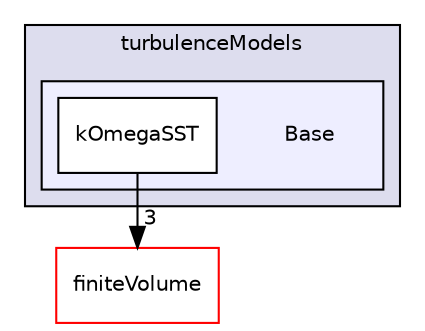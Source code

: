 digraph "src/TurbulenceModels/turbulenceModels/Base" {
  bgcolor=transparent;
  compound=true
  node [ fontsize="10", fontname="Helvetica"];
  edge [ labelfontsize="10", labelfontname="Helvetica"];
  subgraph clusterdir_a3dc37bcacf99bb6122ed819dac99f09 {
    graph [ bgcolor="#ddddee", pencolor="black", label="turbulenceModels" fontname="Helvetica", fontsize="10", URL="dir_a3dc37bcacf99bb6122ed819dac99f09.html"]
  subgraph clusterdir_3832ed45651eb26efa0c13129dbd5167 {
    graph [ bgcolor="#eeeeff", pencolor="black", label="" URL="dir_3832ed45651eb26efa0c13129dbd5167.html"];
    dir_3832ed45651eb26efa0c13129dbd5167 [shape=plaintext label="Base"];
    dir_883e170daf17482530917958a71e7e07 [shape=box label="kOmegaSST" color="black" fillcolor="white" style="filled" URL="dir_883e170daf17482530917958a71e7e07.html"];
  }
  }
  dir_9bd15774b555cf7259a6fa18f99fe99b [shape=box label="finiteVolume" color="red" URL="dir_9bd15774b555cf7259a6fa18f99fe99b.html"];
  dir_883e170daf17482530917958a71e7e07->dir_9bd15774b555cf7259a6fa18f99fe99b [headlabel="3", labeldistance=1.5 headhref="dir_003072_000873.html"];
}
